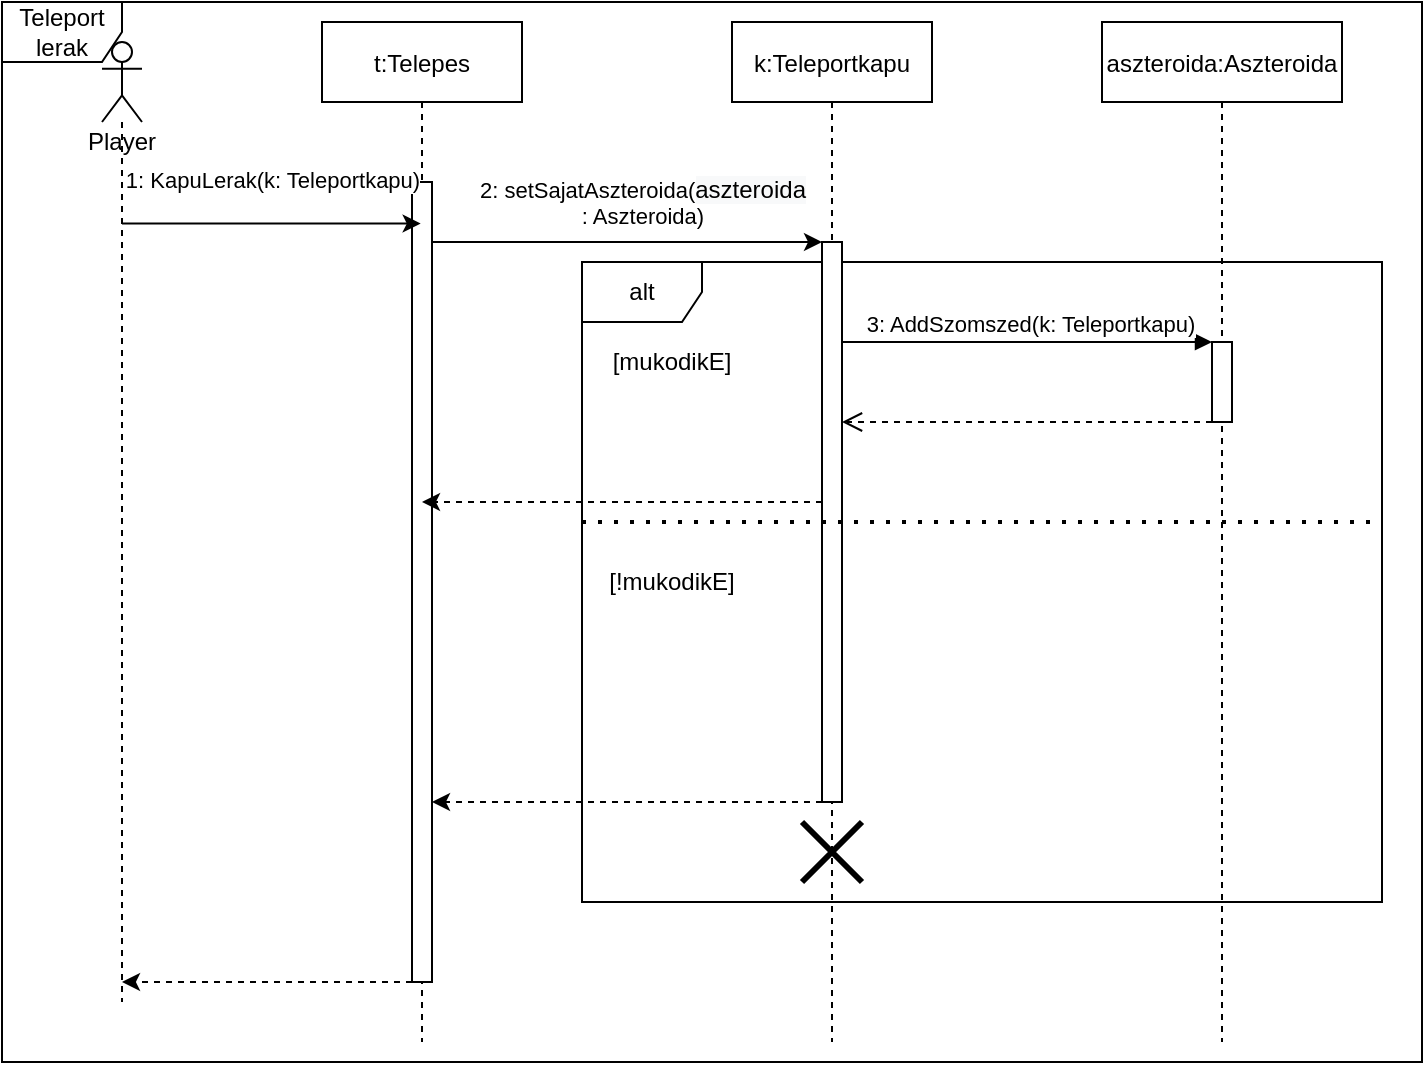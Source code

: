 <mxfile version="14.4.7" type="github" pages="2">
  <diagram id="kgpKYQtTHZ0yAKxKKP6v" name="Page-1">
    <mxGraphModel dx="1422" dy="762" grid="1" gridSize="10" guides="1" tooltips="1" connect="1" arrows="1" fold="1" page="1" pageScale="1" pageWidth="850" pageHeight="1100" math="0" shadow="0">
      <root>
        <mxCell id="0" />
        <mxCell id="1" parent="0" />
        <mxCell id="srczL9WE6WNW8JsuDgXF-2" value="Teleport lerak" style="shape=umlFrame;whiteSpace=wrap;html=1;" parent="1" vertex="1">
          <mxGeometry x="20" y="40" width="710" height="530" as="geometry" />
        </mxCell>
        <mxCell id="pmfMfa2IUyMt7tXiD2yf-2" value="alt" style="shape=umlFrame;whiteSpace=wrap;html=1;" parent="1" vertex="1">
          <mxGeometry x="310" y="170" width="400" height="320" as="geometry" />
        </mxCell>
        <mxCell id="3nuBFxr9cyL0pnOWT2aG-1" value="t:Telepes" style="shape=umlLifeline;perimeter=lifelinePerimeter;container=1;collapsible=0;recursiveResize=0;rounded=0;shadow=0;strokeWidth=1;" parent="1" vertex="1">
          <mxGeometry x="180" y="50" width="100" height="510" as="geometry" />
        </mxCell>
        <mxCell id="3nuBFxr9cyL0pnOWT2aG-2" value="" style="points=[];perimeter=orthogonalPerimeter;rounded=0;shadow=0;strokeWidth=1;" parent="3nuBFxr9cyL0pnOWT2aG-1" vertex="1">
          <mxGeometry x="45" y="80" width="10" height="400" as="geometry" />
        </mxCell>
        <mxCell id="3nuBFxr9cyL0pnOWT2aG-5" value="aszteroida:Aszteroida" style="shape=umlLifeline;perimeter=lifelinePerimeter;container=1;collapsible=0;recursiveResize=0;rounded=0;shadow=0;strokeWidth=1;" parent="1" vertex="1">
          <mxGeometry x="570" y="50" width="120" height="510" as="geometry" />
        </mxCell>
        <mxCell id="3nuBFxr9cyL0pnOWT2aG-6" value="" style="points=[];perimeter=orthogonalPerimeter;rounded=0;shadow=0;strokeWidth=1;" parent="3nuBFxr9cyL0pnOWT2aG-5" vertex="1">
          <mxGeometry x="55" y="160" width="10" height="40" as="geometry" />
        </mxCell>
        <mxCell id="yMqLdswsQX3L9AiM1ZZN-1" value="1: KapuLerak(k: Teleportkapu)" style="endArrow=classic;html=1;entryX=0.433;entryY=0.052;entryDx=0;entryDy=0;entryPerimeter=0;" parent="1" source="VdQBYoIOuccDySGhW8ns-1" target="3nuBFxr9cyL0pnOWT2aG-2" edge="1">
          <mxGeometry x="0.005" y="22" width="50" height="50" relative="1" as="geometry">
            <mxPoint x="110" y="130" as="sourcePoint" />
            <mxPoint x="225" y="122" as="targetPoint" />
            <mxPoint as="offset" />
          </mxGeometry>
        </mxCell>
        <mxCell id="yMqLdswsQX3L9AiM1ZZN-5" value="" style="endArrow=classic;html=1;dashed=1;" parent="1" source="3nuBFxr9cyL0pnOWT2aG-2" edge="1">
          <mxGeometry width="50" height="50" relative="1" as="geometry">
            <mxPoint x="225" y="630" as="sourcePoint" />
            <mxPoint x="80" y="530" as="targetPoint" />
            <Array as="points">
              <mxPoint x="170" y="530" />
            </Array>
          </mxGeometry>
        </mxCell>
        <mxCell id="yMqLdswsQX3L9AiM1ZZN-6" value="k:Teleportkapu" style="shape=umlLifeline;perimeter=lifelinePerimeter;container=1;collapsible=0;recursiveResize=0;rounded=0;shadow=0;strokeWidth=1;" parent="1" vertex="1">
          <mxGeometry x="385" y="50" width="100" height="510" as="geometry" />
        </mxCell>
        <mxCell id="yMqLdswsQX3L9AiM1ZZN-7" value="" style="points=[];perimeter=orthogonalPerimeter;rounded=0;shadow=0;strokeWidth=1;" parent="yMqLdswsQX3L9AiM1ZZN-6" vertex="1">
          <mxGeometry x="45" y="110" width="10" height="280" as="geometry" />
        </mxCell>
        <mxCell id="_9Nf5Z6jAj5F_BvomrrG-3" value="" style="shape=umlDestroy;whiteSpace=wrap;html=1;strokeWidth=3;" parent="yMqLdswsQX3L9AiM1ZZN-6" vertex="1">
          <mxGeometry x="35" y="400" width="30" height="30" as="geometry" />
        </mxCell>
        <mxCell id="yMqLdswsQX3L9AiM1ZZN-8" value="2: setSajatAszteroida(&lt;span style=&quot;font-size: 12px ; background-color: rgb(248 , 249 , 250)&quot;&gt;aszteroida&lt;/span&gt;&lt;br&gt;: Aszteroida)" style="endArrow=classic;html=1;" parent="1" source="3nuBFxr9cyL0pnOWT2aG-2" target="yMqLdswsQX3L9AiM1ZZN-7" edge="1">
          <mxGeometry x="0.077" y="20" width="50" height="50" relative="1" as="geometry">
            <mxPoint x="430" y="290" as="sourcePoint" />
            <mxPoint x="480" y="240" as="targetPoint" />
            <Array as="points">
              <mxPoint x="360" y="160" />
            </Array>
            <mxPoint as="offset" />
          </mxGeometry>
        </mxCell>
        <mxCell id="yMqLdswsQX3L9AiM1ZZN-9" value="" style="endArrow=classic;html=1;dashed=1;" parent="1" source="yMqLdswsQX3L9AiM1ZZN-7" target="3nuBFxr9cyL0pnOWT2aG-1" edge="1">
          <mxGeometry width="50" height="50" relative="1" as="geometry">
            <mxPoint x="675" y="570" as="sourcePoint" />
            <mxPoint x="235" y="570" as="targetPoint" />
            <Array as="points">
              <mxPoint x="410" y="290" />
            </Array>
          </mxGeometry>
        </mxCell>
        <mxCell id="pmfMfa2IUyMt7tXiD2yf-3" value="" style="html=1;verticalAlign=bottom;endArrow=open;dashed=1;endSize=8;" parent="1" source="3nuBFxr9cyL0pnOWT2aG-6" target="yMqLdswsQX3L9AiM1ZZN-7" edge="1">
          <mxGeometry relative="1" as="geometry">
            <mxPoint x="475" y="480" as="sourcePoint" />
            <mxPoint x="235" y="480" as="targetPoint" />
            <Array as="points">
              <mxPoint x="570" y="250" />
            </Array>
          </mxGeometry>
        </mxCell>
        <mxCell id="pmfMfa2IUyMt7tXiD2yf-4" value="3: AddSzomszed(k: Teleportkapu)" style="html=1;verticalAlign=bottom;endArrow=block;" parent="1" source="yMqLdswsQX3L9AiM1ZZN-7" target="3nuBFxr9cyL0pnOWT2aG-6" edge="1">
          <mxGeometry x="0.018" width="80" relative="1" as="geometry">
            <mxPoint x="510" y="410" as="sourcePoint" />
            <mxPoint x="590" y="410" as="targetPoint" />
            <Array as="points">
              <mxPoint x="520" y="210" />
            </Array>
            <mxPoint as="offset" />
          </mxGeometry>
        </mxCell>
        <mxCell id="pmfMfa2IUyMt7tXiD2yf-13" value="[!mukodikE]" style="text;html=1;strokeColor=none;fillColor=none;align=center;verticalAlign=middle;whiteSpace=wrap;rounded=0;" parent="1" vertex="1">
          <mxGeometry x="290" y="320" width="130" height="20" as="geometry" />
        </mxCell>
        <mxCell id="pmfMfa2IUyMt7tXiD2yf-15" value="[mukodikE]" style="text;html=1;strokeColor=none;fillColor=none;align=center;verticalAlign=middle;whiteSpace=wrap;rounded=0;" parent="1" vertex="1">
          <mxGeometry x="290" y="210" width="130" height="20" as="geometry" />
        </mxCell>
        <mxCell id="_9Nf5Z6jAj5F_BvomrrG-1" value="" style="endArrow=none;dashed=1;html=1;dashPattern=1 3;strokeWidth=2;" parent="1" edge="1">
          <mxGeometry width="50" height="50" relative="1" as="geometry">
            <mxPoint x="310" y="300" as="sourcePoint" />
            <mxPoint x="710" y="300" as="targetPoint" />
          </mxGeometry>
        </mxCell>
        <mxCell id="_9Nf5Z6jAj5F_BvomrrG-2" value="" style="endArrow=classic;html=1;dashed=1;" parent="1" source="yMqLdswsQX3L9AiM1ZZN-7" target="3nuBFxr9cyL0pnOWT2aG-2" edge="1">
          <mxGeometry width="50" height="50" relative="1" as="geometry">
            <mxPoint x="587.75" y="440" as="sourcePoint" />
            <mxPoint x="232.25" y="440" as="targetPoint" />
            <Array as="points">
              <mxPoint x="380" y="440" />
            </Array>
          </mxGeometry>
        </mxCell>
        <mxCell id="VdQBYoIOuccDySGhW8ns-1" value="Player" style="shape=umlLifeline;participant=umlActor;perimeter=lifelinePerimeter;whiteSpace=wrap;html=1;container=1;collapsible=0;recursiveResize=0;verticalAlign=top;spacingTop=36;outlineConnect=0;" parent="1" vertex="1">
          <mxGeometry x="70" y="60" width="20" height="480" as="geometry" />
        </mxCell>
      </root>
    </mxGraphModel>
  </diagram>
  <diagram id="0-pCElIyqhPctkmDhNNV" name="Komm. diag">
    <mxGraphModel dx="582" dy="1634" grid="1" gridSize="10" guides="1" tooltips="1" connect="1" arrows="1" fold="1" page="1" pageScale="1" pageWidth="1654" pageHeight="1169" math="0" shadow="0">
      <root>
        <mxCell id="5Btjwr6h8UJS2N1FlkN6-0" />
        <mxCell id="5Btjwr6h8UJS2N1FlkN6-1" parent="5Btjwr6h8UJS2N1FlkN6-0" />
        <mxCell id="E4s-iGaniDYBvtRlqLjd-0" value="Teleport lerak" style="shape=umlFrame;whiteSpace=wrap;html=1;" vertex="1" parent="5Btjwr6h8UJS2N1FlkN6-1">
          <mxGeometry x="20" y="520" width="710" height="50" as="geometry" />
        </mxCell>
        <mxCell id="E4s-iGaniDYBvtRlqLjd-1" value="alt" style="shape=umlFrame;whiteSpace=wrap;html=1;" vertex="1" parent="5Btjwr6h8UJS2N1FlkN6-1">
          <mxGeometry x="1030.5" y="160" width="400" height="320" as="geometry" />
        </mxCell>
        <mxCell id="E4s-iGaniDYBvtRlqLjd-2" value="t:Telepes" style="shape=umlLifeline;perimeter=lifelinePerimeter;container=1;collapsible=0;recursiveResize=0;rounded=0;shadow=0;strokeWidth=1;" vertex="1" parent="5Btjwr6h8UJS2N1FlkN6-1">
          <mxGeometry x="900.5" y="40" width="100" height="510" as="geometry" />
        </mxCell>
        <mxCell id="E4s-iGaniDYBvtRlqLjd-3" value="" style="points=[];perimeter=orthogonalPerimeter;rounded=0;shadow=0;strokeWidth=1;" vertex="1" parent="E4s-iGaniDYBvtRlqLjd-2">
          <mxGeometry x="45" y="80" width="10" height="400" as="geometry" />
        </mxCell>
        <mxCell id="E4s-iGaniDYBvtRlqLjd-4" value="aszteroida:Aszteroida" style="shape=umlLifeline;perimeter=lifelinePerimeter;container=1;collapsible=0;recursiveResize=0;rounded=0;shadow=0;strokeWidth=1;" vertex="1" parent="5Btjwr6h8UJS2N1FlkN6-1">
          <mxGeometry x="1290.5" y="40" width="120" height="510" as="geometry" />
        </mxCell>
        <mxCell id="E4s-iGaniDYBvtRlqLjd-5" value="" style="points=[];perimeter=orthogonalPerimeter;rounded=0;shadow=0;strokeWidth=1;" vertex="1" parent="E4s-iGaniDYBvtRlqLjd-4">
          <mxGeometry x="55" y="160" width="10" height="40" as="geometry" />
        </mxCell>
        <mxCell id="E4s-iGaniDYBvtRlqLjd-6" value="1: KapuLerak(k: Teleportkapu)" style="endArrow=classic;html=1;entryX=0.433;entryY=0.052;entryDx=0;entryDy=0;entryPerimeter=0;" edge="1" parent="5Btjwr6h8UJS2N1FlkN6-1" target="E4s-iGaniDYBvtRlqLjd-3">
          <mxGeometry x="0.005" y="22" width="50" height="50" relative="1" as="geometry">
            <mxPoint x="800" y="140.8" as="sourcePoint" />
            <mxPoint x="945.5" y="112" as="targetPoint" />
            <mxPoint as="offset" />
          </mxGeometry>
        </mxCell>
        <mxCell id="E4s-iGaniDYBvtRlqLjd-7" value="" style="endArrow=classic;html=1;dashed=1;" edge="1" parent="5Btjwr6h8UJS2N1FlkN6-1" source="E4s-iGaniDYBvtRlqLjd-3">
          <mxGeometry width="50" height="50" relative="1" as="geometry">
            <mxPoint x="945.5" y="620" as="sourcePoint" />
            <mxPoint x="800.5" y="520" as="targetPoint" />
            <Array as="points">
              <mxPoint x="890.5" y="520" />
            </Array>
          </mxGeometry>
        </mxCell>
        <mxCell id="E4s-iGaniDYBvtRlqLjd-8" value="k:Teleportkapu" style="shape=umlLifeline;perimeter=lifelinePerimeter;container=1;collapsible=0;recursiveResize=0;rounded=0;shadow=0;strokeWidth=1;" vertex="1" parent="5Btjwr6h8UJS2N1FlkN6-1">
          <mxGeometry x="1105.5" y="40" width="100" height="510" as="geometry" />
        </mxCell>
        <mxCell id="E4s-iGaniDYBvtRlqLjd-9" value="" style="points=[];perimeter=orthogonalPerimeter;rounded=0;shadow=0;strokeWidth=1;" vertex="1" parent="E4s-iGaniDYBvtRlqLjd-8">
          <mxGeometry x="45" y="110" width="10" height="280" as="geometry" />
        </mxCell>
        <mxCell id="E4s-iGaniDYBvtRlqLjd-10" value="" style="shape=umlDestroy;whiteSpace=wrap;html=1;strokeWidth=3;" vertex="1" parent="E4s-iGaniDYBvtRlqLjd-8">
          <mxGeometry x="35" y="400" width="30" height="30" as="geometry" />
        </mxCell>
        <mxCell id="E4s-iGaniDYBvtRlqLjd-11" value="2: setSajatAszteroida(&lt;span style=&quot;font-size: 12px ; background-color: rgb(248 , 249 , 250)&quot;&gt;aszteroida&lt;/span&gt;&lt;br&gt;: Aszteroida)" style="endArrow=classic;html=1;" edge="1" parent="5Btjwr6h8UJS2N1FlkN6-1" source="E4s-iGaniDYBvtRlqLjd-3" target="E4s-iGaniDYBvtRlqLjd-9">
          <mxGeometry x="0.077" y="20" width="50" height="50" relative="1" as="geometry">
            <mxPoint x="1150.5" y="280" as="sourcePoint" />
            <mxPoint x="1200.5" y="230" as="targetPoint" />
            <Array as="points">
              <mxPoint x="1080.5" y="150" />
            </Array>
            <mxPoint as="offset" />
          </mxGeometry>
        </mxCell>
        <mxCell id="E4s-iGaniDYBvtRlqLjd-12" value="" style="endArrow=classic;html=1;dashed=1;" edge="1" parent="5Btjwr6h8UJS2N1FlkN6-1" source="E4s-iGaniDYBvtRlqLjd-9" target="E4s-iGaniDYBvtRlqLjd-2">
          <mxGeometry width="50" height="50" relative="1" as="geometry">
            <mxPoint x="1395.5" y="560" as="sourcePoint" />
            <mxPoint x="955.5" y="560" as="targetPoint" />
            <Array as="points">
              <mxPoint x="1130.5" y="280" />
            </Array>
          </mxGeometry>
        </mxCell>
        <mxCell id="E4s-iGaniDYBvtRlqLjd-13" value="" style="html=1;verticalAlign=bottom;endArrow=open;dashed=1;endSize=8;" edge="1" parent="5Btjwr6h8UJS2N1FlkN6-1" source="E4s-iGaniDYBvtRlqLjd-5" target="E4s-iGaniDYBvtRlqLjd-9">
          <mxGeometry relative="1" as="geometry">
            <mxPoint x="1195.5" y="470" as="sourcePoint" />
            <mxPoint x="955.5" y="470" as="targetPoint" />
            <Array as="points">
              <mxPoint x="1290.5" y="240" />
            </Array>
          </mxGeometry>
        </mxCell>
        <mxCell id="E4s-iGaniDYBvtRlqLjd-14" value="3: AddSzomszed(k: Teleportkapu)" style="html=1;verticalAlign=bottom;endArrow=block;" edge="1" parent="5Btjwr6h8UJS2N1FlkN6-1" source="E4s-iGaniDYBvtRlqLjd-9" target="E4s-iGaniDYBvtRlqLjd-5">
          <mxGeometry x="0.018" width="80" relative="1" as="geometry">
            <mxPoint x="1230.5" y="400" as="sourcePoint" />
            <mxPoint x="1310.5" y="400" as="targetPoint" />
            <Array as="points">
              <mxPoint x="1240.5" y="200" />
            </Array>
          </mxGeometry>
        </mxCell>
        <mxCell id="E4s-iGaniDYBvtRlqLjd-15" value="[!mukodikE]" style="text;html=1;strokeColor=none;fillColor=none;align=center;verticalAlign=middle;whiteSpace=wrap;rounded=0;" vertex="1" parent="5Btjwr6h8UJS2N1FlkN6-1">
          <mxGeometry x="1010.5" y="310" width="130" height="20" as="geometry" />
        </mxCell>
        <mxCell id="E4s-iGaniDYBvtRlqLjd-16" value="[mukodikE]" style="text;html=1;strokeColor=none;fillColor=none;align=center;verticalAlign=middle;whiteSpace=wrap;rounded=0;" vertex="1" parent="5Btjwr6h8UJS2N1FlkN6-1">
          <mxGeometry x="1010.5" y="200" width="130" height="20" as="geometry" />
        </mxCell>
        <mxCell id="E4s-iGaniDYBvtRlqLjd-17" value="" style="endArrow=none;dashed=1;html=1;dashPattern=1 3;strokeWidth=2;" edge="1" parent="5Btjwr6h8UJS2N1FlkN6-1">
          <mxGeometry width="50" height="50" relative="1" as="geometry">
            <mxPoint x="1030.5" y="290" as="sourcePoint" />
            <mxPoint x="1430.5" y="290" as="targetPoint" />
          </mxGeometry>
        </mxCell>
        <mxCell id="E4s-iGaniDYBvtRlqLjd-18" value="" style="endArrow=classic;html=1;dashed=1;" edge="1" parent="5Btjwr6h8UJS2N1FlkN6-1" source="E4s-iGaniDYBvtRlqLjd-9" target="E4s-iGaniDYBvtRlqLjd-3">
          <mxGeometry width="50" height="50" relative="1" as="geometry">
            <mxPoint x="1308.25" y="430" as="sourcePoint" />
            <mxPoint x="952.75" y="430" as="targetPoint" />
            <Array as="points">
              <mxPoint x="1100.5" y="430" />
            </Array>
          </mxGeometry>
        </mxCell>
        <mxCell id="E4s-iGaniDYBvtRlqLjd-22" value="t: Telepes" style="html=1;" vertex="1" parent="5Btjwr6h8UJS2N1FlkN6-1">
          <mxGeometry x="490" y="220" width="90" height="40" as="geometry" />
        </mxCell>
        <mxCell id="E4s-iGaniDYBvtRlqLjd-23" value="a: Aszteroida" style="html=1;" vertex="1" parent="5Btjwr6h8UJS2N1FlkN6-1">
          <mxGeometry x="420" y="70" width="90" height="40" as="geometry" />
        </mxCell>
        <mxCell id="E4s-iGaniDYBvtRlqLjd-24" value="tpe: TeleportEpito" style="html=1;" vertex="1" parent="5Btjwr6h8UJS2N1FlkN6-1">
          <mxGeometry x="300" y="360" width="110" height="40" as="geometry" />
        </mxCell>
        <mxCell id="E4s-iGaniDYBvtRlqLjd-25" value="Controller" style="html=1;" vertex="1" parent="5Btjwr6h8UJS2N1FlkN6-1">
          <mxGeometry x="70" y="220" width="90" height="40" as="geometry" />
        </mxCell>
        <mxCell id="E4s-iGaniDYBvtRlqLjd-26" value="2. &amp;lt;&amp;lt;create&amp;gt;&amp;gt; Telepes(a)" style="html=1;verticalAlign=bottom;endArrow=block;exitX=1;exitY=0.25;exitDx=0;exitDy=0;entryX=0;entryY=0.5;entryDx=0;entryDy=0;" edge="1" parent="5Btjwr6h8UJS2N1FlkN6-1" source="E4s-iGaniDYBvtRlqLjd-25" target="E4s-iGaniDYBvtRlqLjd-22">
          <mxGeometry width="80" relative="1" as="geometry">
            <mxPoint x="530" y="230" as="sourcePoint" />
            <mxPoint x="610" y="230" as="targetPoint" />
          </mxGeometry>
        </mxCell>
        <mxCell id="E4s-iGaniDYBvtRlqLjd-27" value="" style="html=1;verticalAlign=bottom;endArrow=none;exitX=1;exitY=0;exitDx=0;exitDy=0;entryX=0;entryY=0.5;entryDx=0;entryDy=0;endFill=0;" edge="1" parent="5Btjwr6h8UJS2N1FlkN6-1" source="E4s-iGaniDYBvtRlqLjd-25" target="E4s-iGaniDYBvtRlqLjd-23">
          <mxGeometry x="0.169" y="-40" width="80" relative="1" as="geometry">
            <mxPoint x="170" y="230" as="sourcePoint" />
            <mxPoint x="400" y="130" as="targetPoint" />
            <mxPoint as="offset" />
          </mxGeometry>
        </mxCell>
        <mxCell id="E4s-iGaniDYBvtRlqLjd-28" value="3. &amp;lt;&amp;lt;create&amp;gt;&amp;gt; TeleportEpito()" style="html=1;verticalAlign=bottom;endArrow=block;exitX=1;exitY=1;exitDx=0;exitDy=0;entryX=0;entryY=0.5;entryDx=0;entryDy=0;" edge="1" parent="5Btjwr6h8UJS2N1FlkN6-1" source="E4s-iGaniDYBvtRlqLjd-25" target="E4s-iGaniDYBvtRlqLjd-24">
          <mxGeometry width="80" relative="1" as="geometry">
            <mxPoint x="170" y="240" as="sourcePoint" />
            <mxPoint x="500" y="250" as="targetPoint" />
          </mxGeometry>
        </mxCell>
        <mxCell id="E4s-iGaniDYBvtRlqLjd-29" value="4.TeleportEpit(tpe)" style="text;html=1;align=center;verticalAlign=middle;resizable=0;points=[];autosize=1;" vertex="1" parent="5Btjwr6h8UJS2N1FlkN6-1">
          <mxGeometry x="270" y="90" width="110" height="20" as="geometry" />
        </mxCell>
        <mxCell id="E4s-iGaniDYBvtRlqLjd-30" value="k1: Teleportkapu" style="html=1;" vertex="1" parent="5Btjwr6h8UJS2N1FlkN6-1">
          <mxGeometry x="540" y="150" width="110" height="40" as="geometry" />
        </mxCell>
        <mxCell id="E4s-iGaniDYBvtRlqLjd-31" value="" style="endArrow=none;html=1;edgeStyle=orthogonalEdgeStyle;exitX=0.5;exitY=1;exitDx=0;exitDy=0;" edge="1" parent="5Btjwr6h8UJS2N1FlkN6-1" source="E4s-iGaniDYBvtRlqLjd-23" target="E4s-iGaniDYBvtRlqLjd-30">
          <mxGeometry relative="1" as="geometry">
            <mxPoint x="470" y="230" as="sourcePoint" />
            <mxPoint x="630" y="230" as="targetPoint" />
            <Array as="points">
              <mxPoint x="465" y="170" />
            </Array>
          </mxGeometry>
        </mxCell>
        <mxCell id="E4s-iGaniDYBvtRlqLjd-34" value="1. &amp;lt;&amp;lt;create&amp;gt;&amp;gt; Aszteroida()" style="html=1;verticalAlign=bottom;endArrow=block;" edge="1" parent="5Btjwr6h8UJS2N1FlkN6-1">
          <mxGeometry x="-0.616" y="18" width="80" relative="1" as="geometry">
            <mxPoint x="190" y="189.5" as="sourcePoint" />
            <mxPoint x="230" y="170" as="targetPoint" />
            <mxPoint y="1" as="offset" />
          </mxGeometry>
        </mxCell>
      </root>
    </mxGraphModel>
  </diagram>
</mxfile>
